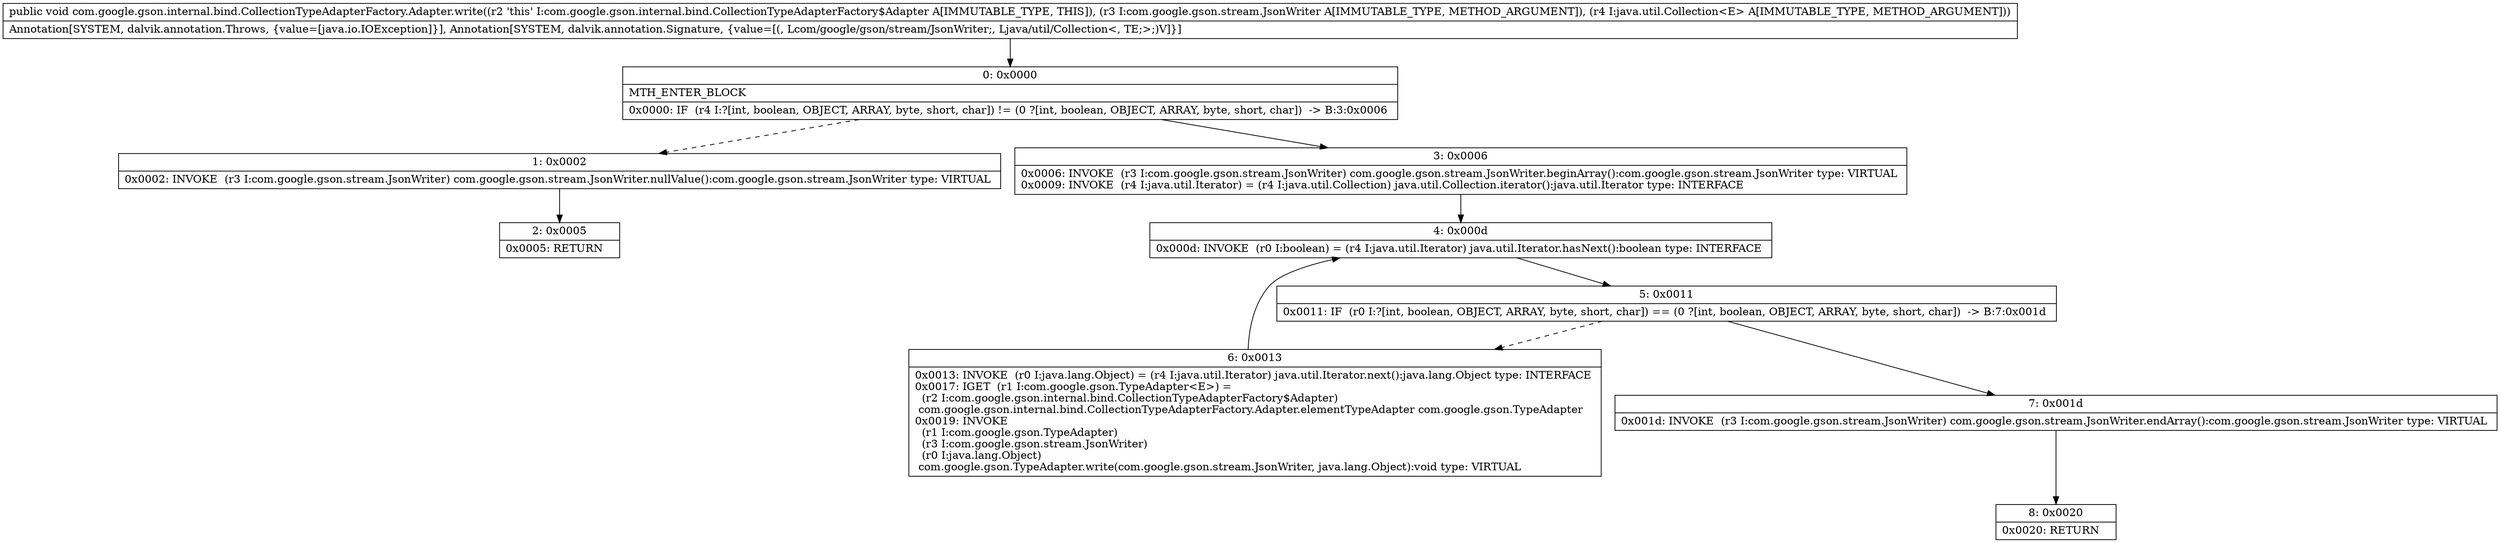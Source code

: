 digraph "CFG forcom.google.gson.internal.bind.CollectionTypeAdapterFactory.Adapter.write(Lcom\/google\/gson\/stream\/JsonWriter;Ljava\/util\/Collection;)V" {
Node_0 [shape=record,label="{0\:\ 0x0000|MTH_ENTER_BLOCK\l|0x0000: IF  (r4 I:?[int, boolean, OBJECT, ARRAY, byte, short, char]) != (0 ?[int, boolean, OBJECT, ARRAY, byte, short, char])  \-\> B:3:0x0006 \l}"];
Node_1 [shape=record,label="{1\:\ 0x0002|0x0002: INVOKE  (r3 I:com.google.gson.stream.JsonWriter) com.google.gson.stream.JsonWriter.nullValue():com.google.gson.stream.JsonWriter type: VIRTUAL \l}"];
Node_2 [shape=record,label="{2\:\ 0x0005|0x0005: RETURN   \l}"];
Node_3 [shape=record,label="{3\:\ 0x0006|0x0006: INVOKE  (r3 I:com.google.gson.stream.JsonWriter) com.google.gson.stream.JsonWriter.beginArray():com.google.gson.stream.JsonWriter type: VIRTUAL \l0x0009: INVOKE  (r4 I:java.util.Iterator) = (r4 I:java.util.Collection) java.util.Collection.iterator():java.util.Iterator type: INTERFACE \l}"];
Node_4 [shape=record,label="{4\:\ 0x000d|0x000d: INVOKE  (r0 I:boolean) = (r4 I:java.util.Iterator) java.util.Iterator.hasNext():boolean type: INTERFACE \l}"];
Node_5 [shape=record,label="{5\:\ 0x0011|0x0011: IF  (r0 I:?[int, boolean, OBJECT, ARRAY, byte, short, char]) == (0 ?[int, boolean, OBJECT, ARRAY, byte, short, char])  \-\> B:7:0x001d \l}"];
Node_6 [shape=record,label="{6\:\ 0x0013|0x0013: INVOKE  (r0 I:java.lang.Object) = (r4 I:java.util.Iterator) java.util.Iterator.next():java.lang.Object type: INTERFACE \l0x0017: IGET  (r1 I:com.google.gson.TypeAdapter\<E\>) = \l  (r2 I:com.google.gson.internal.bind.CollectionTypeAdapterFactory$Adapter)\l com.google.gson.internal.bind.CollectionTypeAdapterFactory.Adapter.elementTypeAdapter com.google.gson.TypeAdapter \l0x0019: INVOKE  \l  (r1 I:com.google.gson.TypeAdapter)\l  (r3 I:com.google.gson.stream.JsonWriter)\l  (r0 I:java.lang.Object)\l com.google.gson.TypeAdapter.write(com.google.gson.stream.JsonWriter, java.lang.Object):void type: VIRTUAL \l}"];
Node_7 [shape=record,label="{7\:\ 0x001d|0x001d: INVOKE  (r3 I:com.google.gson.stream.JsonWriter) com.google.gson.stream.JsonWriter.endArray():com.google.gson.stream.JsonWriter type: VIRTUAL \l}"];
Node_8 [shape=record,label="{8\:\ 0x0020|0x0020: RETURN   \l}"];
MethodNode[shape=record,label="{public void com.google.gson.internal.bind.CollectionTypeAdapterFactory.Adapter.write((r2 'this' I:com.google.gson.internal.bind.CollectionTypeAdapterFactory$Adapter A[IMMUTABLE_TYPE, THIS]), (r3 I:com.google.gson.stream.JsonWriter A[IMMUTABLE_TYPE, METHOD_ARGUMENT]), (r4 I:java.util.Collection\<E\> A[IMMUTABLE_TYPE, METHOD_ARGUMENT]))  | Annotation[SYSTEM, dalvik.annotation.Throws, \{value=[java.io.IOException]\}], Annotation[SYSTEM, dalvik.annotation.Signature, \{value=[(, Lcom\/google\/gson\/stream\/JsonWriter;, Ljava\/util\/Collection\<, TE;\>;)V]\}]\l}"];
MethodNode -> Node_0;
Node_0 -> Node_1[style=dashed];
Node_0 -> Node_3;
Node_1 -> Node_2;
Node_3 -> Node_4;
Node_4 -> Node_5;
Node_5 -> Node_6[style=dashed];
Node_5 -> Node_7;
Node_6 -> Node_4;
Node_7 -> Node_8;
}

